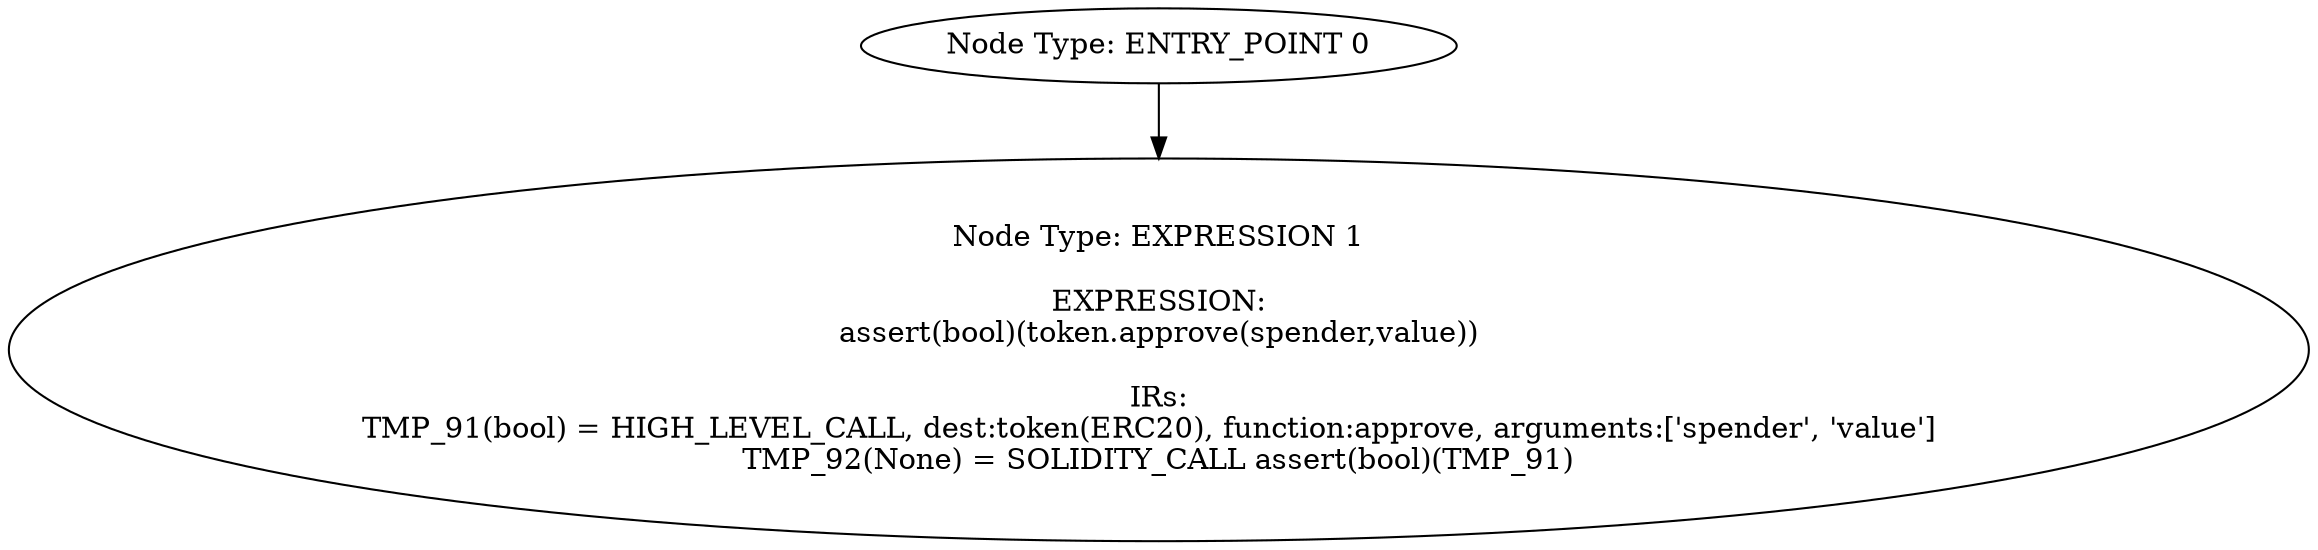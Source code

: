 digraph{
0[label="Node Type: ENTRY_POINT 0
"];
0->1;
1[label="Node Type: EXPRESSION 1

EXPRESSION:
assert(bool)(token.approve(spender,value))

IRs:
TMP_91(bool) = HIGH_LEVEL_CALL, dest:token(ERC20), function:approve, arguments:['spender', 'value']  
TMP_92(None) = SOLIDITY_CALL assert(bool)(TMP_91)"];
}
